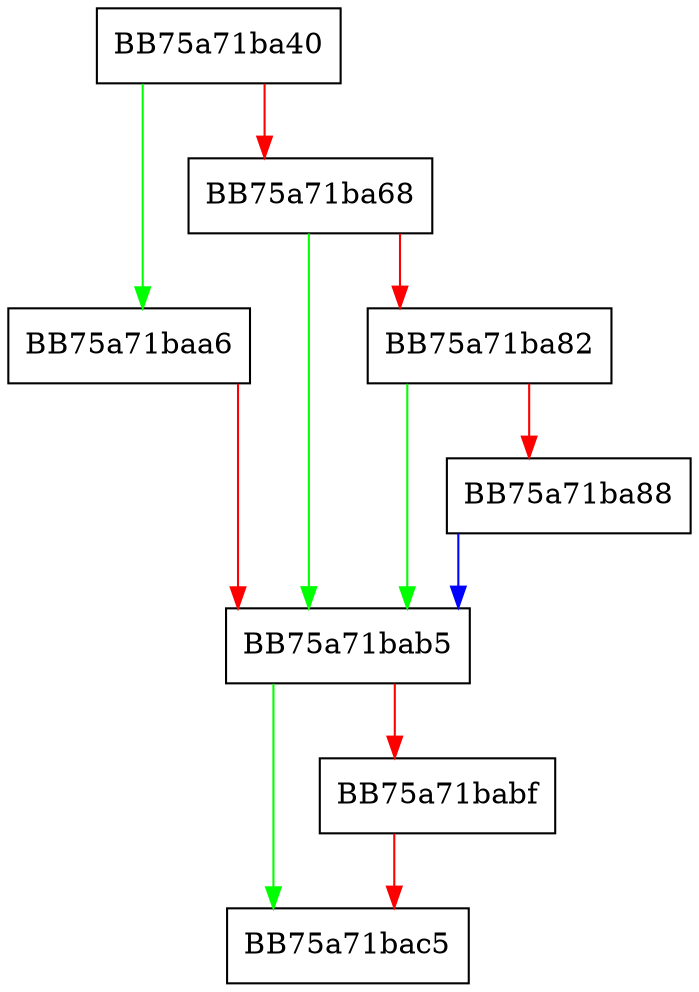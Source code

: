 digraph UtilConvertStringSidToSid {
  node [shape="box"];
  graph [splines=ortho];
  BB75a71ba40 -> BB75a71baa6 [color="green"];
  BB75a71ba40 -> BB75a71ba68 [color="red"];
  BB75a71ba68 -> BB75a71bab5 [color="green"];
  BB75a71ba68 -> BB75a71ba82 [color="red"];
  BB75a71ba82 -> BB75a71bab5 [color="green"];
  BB75a71ba82 -> BB75a71ba88 [color="red"];
  BB75a71ba88 -> BB75a71bab5 [color="blue"];
  BB75a71baa6 -> BB75a71bab5 [color="red"];
  BB75a71bab5 -> BB75a71bac5 [color="green"];
  BB75a71bab5 -> BB75a71babf [color="red"];
  BB75a71babf -> BB75a71bac5 [color="red"];
}